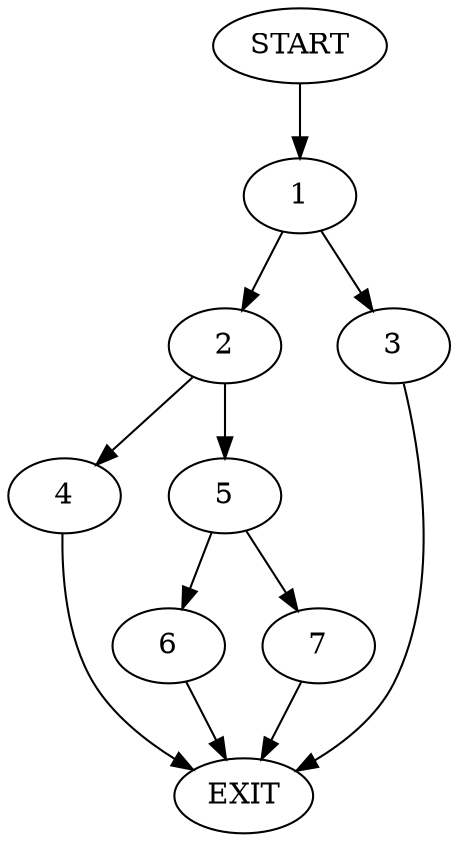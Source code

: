 digraph {
0 [label="START"]
8 [label="EXIT"]
0 -> 1
1 -> 2
1 -> 3
3 -> 8
2 -> 4
2 -> 5
5 -> 6
5 -> 7
4 -> 8
7 -> 8
6 -> 8
}
